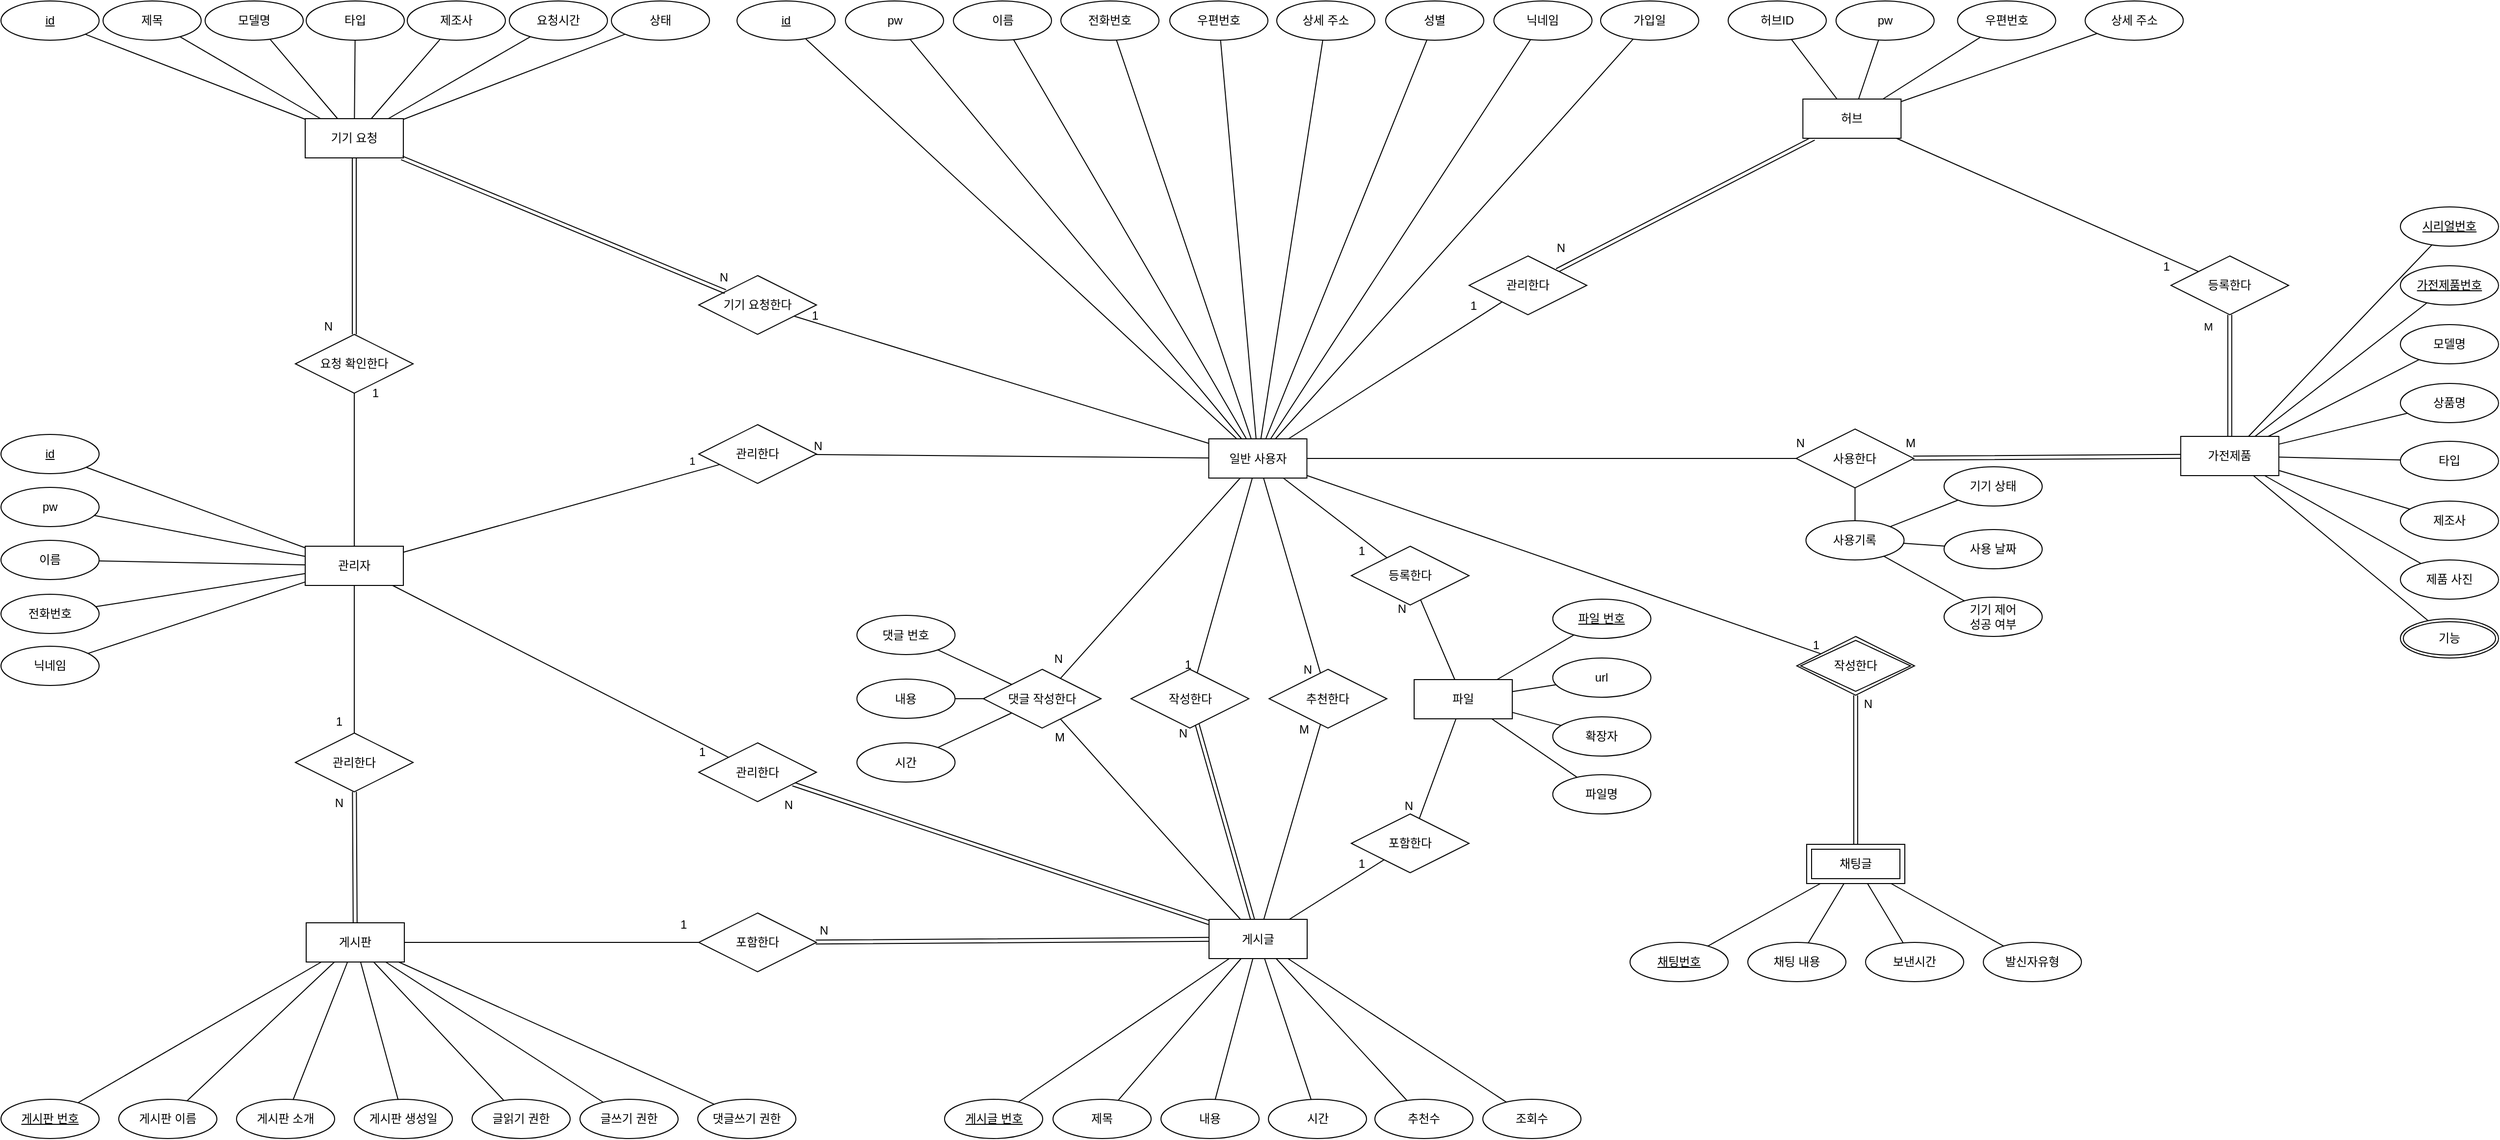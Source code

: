 <mxfile version="24.4.0" type="github">
  <diagram id="R2lEEEUBdFMjLlhIrx00" name="Page-1">
    <mxGraphModel dx="2899" dy="2203" grid="1" gridSize="10" guides="1" tooltips="1" connect="1" arrows="1" fold="1" page="1" pageScale="1" pageWidth="850" pageHeight="1100" math="0" shadow="0" extFonts="Permanent Marker^https://fonts.googleapis.com/css?family=Permanent+Marker">
      <root>
        <mxCell id="0" />
        <mxCell id="1" parent="0" />
        <mxCell id="zzOYVuTNmJR2LdVduC2C-1" value="일반 사용자" style="whiteSpace=wrap;html=1;align=center;" parent="1" vertex="1">
          <mxGeometry x="700.74" y="286.5" width="100" height="40" as="geometry" />
        </mxCell>
        <mxCell id="zzOYVuTNmJR2LdVduC2C-2" value="id" style="ellipse;whiteSpace=wrap;html=1;align=center;fontStyle=4;" parent="1" vertex="1">
          <mxGeometry x="220" y="-160" width="100" height="40" as="geometry" />
        </mxCell>
        <mxCell id="zzOYVuTNmJR2LdVduC2C-3" value="pw" style="ellipse;whiteSpace=wrap;html=1;align=center;" parent="1" vertex="1">
          <mxGeometry x="330.51" y="-160" width="100" height="40" as="geometry" />
        </mxCell>
        <mxCell id="zzOYVuTNmJR2LdVduC2C-4" value="이름" style="ellipse;whiteSpace=wrap;html=1;align=center;" parent="1" vertex="1">
          <mxGeometry x="440.51" y="-160" width="100" height="40" as="geometry" />
        </mxCell>
        <mxCell id="zzOYVuTNmJR2LdVduC2C-5" value="전화번호" style="ellipse;whiteSpace=wrap;html=1;align=center;" parent="1" vertex="1">
          <mxGeometry x="550.0" y="-160" width="100" height="40" as="geometry" />
        </mxCell>
        <mxCell id="zzOYVuTNmJR2LdVduC2C-6" value="성별" style="ellipse;whiteSpace=wrap;html=1;align=center;" parent="1" vertex="1">
          <mxGeometry x="880.99" y="-160" width="100" height="40" as="geometry" />
        </mxCell>
        <mxCell id="zzOYVuTNmJR2LdVduC2C-7" value="우편번호" style="ellipse;whiteSpace=wrap;html=1;align=center;" parent="1" vertex="1">
          <mxGeometry x="1463.75" y="-160" width="100" height="40" as="geometry" />
        </mxCell>
        <mxCell id="zzOYVuTNmJR2LdVduC2C-8" value="상세 주소" style="ellipse;whiteSpace=wrap;html=1;align=center;" parent="1" vertex="1">
          <mxGeometry x="1593.75" y="-160" width="100" height="40" as="geometry" />
        </mxCell>
        <mxCell id="zzOYVuTNmJR2LdVduC2C-9" value="" style="endArrow=none;html=1;rounded=0;" parent="1" source="zzOYVuTNmJR2LdVduC2C-2" target="zzOYVuTNmJR2LdVduC2C-1" edge="1">
          <mxGeometry relative="1" as="geometry">
            <mxPoint x="461" y="232" as="sourcePoint" />
            <mxPoint x="221" y="305" as="targetPoint" />
          </mxGeometry>
        </mxCell>
        <mxCell id="zzOYVuTNmJR2LdVduC2C-10" value="" style="endArrow=none;html=1;rounded=0;" parent="1" source="zzOYVuTNmJR2LdVduC2C-3" target="zzOYVuTNmJR2LdVduC2C-1" edge="1">
          <mxGeometry relative="1" as="geometry">
            <mxPoint x="765" y="235" as="sourcePoint" />
            <mxPoint x="944" y="310" as="targetPoint" />
          </mxGeometry>
        </mxCell>
        <mxCell id="zzOYVuTNmJR2LdVduC2C-11" value="" style="endArrow=none;html=1;rounded=0;" parent="1" source="zzOYVuTNmJR2LdVduC2C-4" target="zzOYVuTNmJR2LdVduC2C-1" edge="1">
          <mxGeometry relative="1" as="geometry">
            <mxPoint x="775" y="245" as="sourcePoint" />
            <mxPoint x="954" y="320" as="targetPoint" />
          </mxGeometry>
        </mxCell>
        <mxCell id="zzOYVuTNmJR2LdVduC2C-12" value="" style="endArrow=none;html=1;rounded=0;" parent="1" source="zzOYVuTNmJR2LdVduC2C-7" target="zzOYVuTNmJR2LdVduC2C-161" edge="1">
          <mxGeometry relative="1" as="geometry">
            <mxPoint x="1549.74" y="243.39" as="sourcePoint" />
            <mxPoint x="1370.833" y="-40" as="targetPoint" />
          </mxGeometry>
        </mxCell>
        <mxCell id="zzOYVuTNmJR2LdVduC2C-13" value="" style="endArrow=none;html=1;rounded=0;" parent="1" source="zzOYVuTNmJR2LdVduC2C-8" target="zzOYVuTNmJR2LdVduC2C-161" edge="1">
          <mxGeometry relative="1" as="geometry">
            <mxPoint x="1559.74" y="253.39" as="sourcePoint" />
            <mxPoint x="1392.5" y="-40" as="targetPoint" />
          </mxGeometry>
        </mxCell>
        <mxCell id="zzOYVuTNmJR2LdVduC2C-14" value="" style="endArrow=none;html=1;rounded=0;" parent="1" source="zzOYVuTNmJR2LdVduC2C-5" target="zzOYVuTNmJR2LdVduC2C-1" edge="1">
          <mxGeometry relative="1" as="geometry">
            <mxPoint x="805" y="275" as="sourcePoint" />
            <mxPoint x="984" y="350" as="targetPoint" />
          </mxGeometry>
        </mxCell>
        <mxCell id="zzOYVuTNmJR2LdVduC2C-15" value="" style="endArrow=none;html=1;rounded=0;" parent="1" source="zzOYVuTNmJR2LdVduC2C-6" target="zzOYVuTNmJR2LdVduC2C-1" edge="1">
          <mxGeometry relative="1" as="geometry">
            <mxPoint x="815" y="285" as="sourcePoint" />
            <mxPoint x="994" y="360" as="targetPoint" />
          </mxGeometry>
        </mxCell>
        <mxCell id="zzOYVuTNmJR2LdVduC2C-16" value="닉네임" style="ellipse;whiteSpace=wrap;html=1;align=center;" parent="1" vertex="1">
          <mxGeometry x="991.26" y="-160" width="100" height="40" as="geometry" />
        </mxCell>
        <mxCell id="zzOYVuTNmJR2LdVduC2C-17" value="" style="endArrow=none;html=1;rounded=0;" parent="1" source="zzOYVuTNmJR2LdVduC2C-16" target="zzOYVuTNmJR2LdVduC2C-1" edge="1">
          <mxGeometry relative="1" as="geometry">
            <mxPoint x="1467" y="229" as="sourcePoint" />
            <mxPoint x="1041" y="319" as="targetPoint" />
          </mxGeometry>
        </mxCell>
        <mxCell id="zzOYVuTNmJR2LdVduC2C-18" value="게시글" style="whiteSpace=wrap;html=1;align=center;" parent="1" vertex="1">
          <mxGeometry x="701" y="776.5" width="100" height="40" as="geometry" />
        </mxCell>
        <mxCell id="zzOYVuTNmJR2LdVduC2C-19" value="" style="endArrow=none;html=1;rounded=0;" parent="1" source="zzOYVuTNmJR2LdVduC2C-96" target="zzOYVuTNmJR2LdVduC2C-18" edge="1">
          <mxGeometry relative="1" as="geometry">
            <mxPoint x="411" y="722" as="sourcePoint" />
            <mxPoint x="171" y="795" as="targetPoint" />
          </mxGeometry>
        </mxCell>
        <mxCell id="zzOYVuTNmJR2LdVduC2C-20" value="" style="endArrow=none;html=1;rounded=0;" parent="1" source="zzOYVuTNmJR2LdVduC2C-91" target="zzOYVuTNmJR2LdVduC2C-18" edge="1">
          <mxGeometry relative="1" as="geometry">
            <mxPoint x="725" y="735" as="sourcePoint" />
            <mxPoint x="904" y="810" as="targetPoint" />
          </mxGeometry>
        </mxCell>
        <mxCell id="zzOYVuTNmJR2LdVduC2C-21" value="" style="endArrow=none;html=1;rounded=0;" parent="1" source="zzOYVuTNmJR2LdVduC2C-92" target="zzOYVuTNmJR2LdVduC2C-18" edge="1">
          <mxGeometry relative="1" as="geometry">
            <mxPoint x="755" y="765" as="sourcePoint" />
            <mxPoint x="934" y="840" as="targetPoint" />
          </mxGeometry>
        </mxCell>
        <mxCell id="zzOYVuTNmJR2LdVduC2C-22" value="" style="endArrow=none;html=1;rounded=0;" parent="1" source="zzOYVuTNmJR2LdVduC2C-93" target="zzOYVuTNmJR2LdVduC2C-18" edge="1">
          <mxGeometry relative="1" as="geometry">
            <mxPoint x="1112" y="726" as="sourcePoint" />
            <mxPoint x="977" y="800" as="targetPoint" />
          </mxGeometry>
        </mxCell>
        <mxCell id="zzOYVuTNmJR2LdVduC2C-23" value="" style="endArrow=none;html=1;rounded=0;" parent="1" source="zzOYVuTNmJR2LdVduC2C-94" target="zzOYVuTNmJR2LdVduC2C-18" edge="1">
          <mxGeometry relative="1" as="geometry">
            <mxPoint x="1252" y="733" as="sourcePoint" />
            <mxPoint x="1001" y="814" as="targetPoint" />
          </mxGeometry>
        </mxCell>
        <mxCell id="zzOYVuTNmJR2LdVduC2C-24" value="" style="endArrow=none;html=1;rounded=0;" parent="1" source="zzOYVuTNmJR2LdVduC2C-95" target="zzOYVuTNmJR2LdVduC2C-18" edge="1">
          <mxGeometry relative="1" as="geometry">
            <mxPoint x="1495" y="718" as="sourcePoint" />
            <mxPoint x="991" y="811" as="targetPoint" />
          </mxGeometry>
        </mxCell>
        <mxCell id="zzOYVuTNmJR2LdVduC2C-25" value="" style="endArrow=none;html=1;rounded=0;" parent="1" source="zzOYVuTNmJR2LdVduC2C-1" target="zzOYVuTNmJR2LdVduC2C-89" edge="1">
          <mxGeometry relative="1" as="geometry">
            <mxPoint x="401" y="390" as="sourcePoint" />
            <mxPoint x="561" y="390" as="targetPoint" />
          </mxGeometry>
        </mxCell>
        <mxCell id="zzOYVuTNmJR2LdVduC2C-26" value="N" style="resizable=0;html=1;whiteSpace=wrap;align=right;verticalAlign=bottom;" parent="zzOYVuTNmJR2LdVduC2C-25" connectable="0" vertex="1">
          <mxGeometry x="1" relative="1" as="geometry">
            <mxPoint x="10" y="-7" as="offset" />
          </mxGeometry>
        </mxCell>
        <mxCell id="zzOYVuTNmJR2LdVduC2C-27" value="" style="endArrow=none;html=1;rounded=0;" parent="1" source="zzOYVuTNmJR2LdVduC2C-161" target="zzOYVuTNmJR2LdVduC2C-162" edge="1">
          <mxGeometry relative="1" as="geometry">
            <mxPoint x="1295.58" as="sourcePoint" />
            <mxPoint x="1291.754" y="110.432" as="targetPoint" />
          </mxGeometry>
        </mxCell>
        <mxCell id="zzOYVuTNmJR2LdVduC2C-28" value="1" style="resizable=0;html=1;whiteSpace=wrap;align=right;verticalAlign=bottom;" parent="zzOYVuTNmJR2LdVduC2C-27" connectable="0" vertex="1">
          <mxGeometry x="1" relative="1" as="geometry">
            <mxPoint x="-28" y="4" as="offset" />
          </mxGeometry>
        </mxCell>
        <mxCell id="zzOYVuTNmJR2LdVduC2C-29" value="" style="endArrow=none;html=1;rounded=0;" parent="1" source="zzOYVuTNmJR2LdVduC2C-1" target="zzOYVuTNmJR2LdVduC2C-72" edge="1">
          <mxGeometry relative="1" as="geometry">
            <mxPoint x="611" y="416.5" as="sourcePoint" />
            <mxPoint x="771" y="416.5" as="targetPoint" />
          </mxGeometry>
        </mxCell>
        <mxCell id="zzOYVuTNmJR2LdVduC2C-30" value="N" style="resizable=0;html=1;whiteSpace=wrap;align=right;verticalAlign=bottom;" parent="zzOYVuTNmJR2LdVduC2C-29" connectable="0" vertex="1">
          <mxGeometry x="1" relative="1" as="geometry">
            <mxPoint x="9" as="offset" />
          </mxGeometry>
        </mxCell>
        <mxCell id="zzOYVuTNmJR2LdVduC2C-31" value="1" style="endArrow=none;html=1;rounded=0;" parent="1" source="zzOYVuTNmJR2LdVduC2C-97" target="zzOYVuTNmJR2LdVduC2C-72" edge="1">
          <mxGeometry x="0.843" y="11" relative="1" as="geometry">
            <mxPoint x="611" y="416.5" as="sourcePoint" />
            <mxPoint x="771" y="416.5" as="targetPoint" />
            <mxPoint as="offset" />
          </mxGeometry>
        </mxCell>
        <mxCell id="zzOYVuTNmJR2LdVduC2C-32" value="1" style="resizable=0;html=1;whiteSpace=wrap;align=right;verticalAlign=bottom;" parent="zzOYVuTNmJR2LdVduC2C-31" connectable="0" vertex="1">
          <mxGeometry x="1" relative="1" as="geometry">
            <mxPoint x="-1" y="1" as="offset" />
          </mxGeometry>
        </mxCell>
        <mxCell id="zzOYVuTNmJR2LdVduC2C-33" value="작성한다" style="shape=rhombus;perimeter=rhombusPerimeter;whiteSpace=wrap;html=1;align=center;" parent="1" vertex="1">
          <mxGeometry x="621.51" y="521.5" width="120" height="60" as="geometry" />
        </mxCell>
        <mxCell id="zzOYVuTNmJR2LdVduC2C-34" value="추천한다" style="shape=rhombus;perimeter=rhombusPerimeter;whiteSpace=wrap;html=1;align=center;" parent="1" vertex="1">
          <mxGeometry x="762.19" y="521.5" width="120" height="60" as="geometry" />
        </mxCell>
        <mxCell id="zzOYVuTNmJR2LdVduC2C-35" value="관리한다" style="shape=rhombus;perimeter=rhombusPerimeter;whiteSpace=wrap;html=1;align=center;" parent="1" vertex="1">
          <mxGeometry x="-230" y="586.5" width="120" height="60" as="geometry" />
        </mxCell>
        <mxCell id="zzOYVuTNmJR2LdVduC2C-36" value="" style="endArrow=none;html=1;rounded=0;" parent="1" source="zzOYVuTNmJR2LdVduC2C-18" target="zzOYVuTNmJR2LdVduC2C-34" edge="1">
          <mxGeometry relative="1" as="geometry">
            <mxPoint x="381" y="606.5" as="sourcePoint" />
            <mxPoint x="541" y="606.5" as="targetPoint" />
          </mxGeometry>
        </mxCell>
        <mxCell id="zzOYVuTNmJR2LdVduC2C-37" value="M" style="resizable=0;html=1;whiteSpace=wrap;align=right;verticalAlign=bottom;" parent="zzOYVuTNmJR2LdVduC2C-36" connectable="0" vertex="1">
          <mxGeometry x="1" relative="1" as="geometry">
            <mxPoint x="-10" y="14" as="offset" />
          </mxGeometry>
        </mxCell>
        <mxCell id="zzOYVuTNmJR2LdVduC2C-38" value="" style="endArrow=none;html=1;rounded=0;" parent="1" source="zzOYVuTNmJR2LdVduC2C-1" target="zzOYVuTNmJR2LdVduC2C-34" edge="1">
          <mxGeometry relative="1" as="geometry">
            <mxPoint x="381" y="606.5" as="sourcePoint" />
            <mxPoint x="541" y="606.5" as="targetPoint" />
          </mxGeometry>
        </mxCell>
        <mxCell id="zzOYVuTNmJR2LdVduC2C-39" value="N" style="resizable=0;html=1;whiteSpace=wrap;align=right;verticalAlign=bottom;" parent="zzOYVuTNmJR2LdVduC2C-38" connectable="0" vertex="1">
          <mxGeometry x="1" relative="1" as="geometry">
            <mxPoint x="-7" y="5" as="offset" />
          </mxGeometry>
        </mxCell>
        <mxCell id="zzOYVuTNmJR2LdVduC2C-40" value="" style="endArrow=none;html=1;rounded=0;" parent="1" source="zzOYVuTNmJR2LdVduC2C-1" target="zzOYVuTNmJR2LdVduC2C-33" edge="1">
          <mxGeometry relative="1" as="geometry">
            <mxPoint x="381" y="606.5" as="sourcePoint" />
            <mxPoint x="541" y="606.5" as="targetPoint" />
          </mxGeometry>
        </mxCell>
        <mxCell id="zzOYVuTNmJR2LdVduC2C-41" value="1" style="resizable=0;html=1;whiteSpace=wrap;align=right;verticalAlign=bottom;" parent="zzOYVuTNmJR2LdVduC2C-40" connectable="0" vertex="1">
          <mxGeometry x="1" relative="1" as="geometry">
            <mxPoint x="-4" as="offset" />
          </mxGeometry>
        </mxCell>
        <mxCell id="zzOYVuTNmJR2LdVduC2C-42" value="" style="shape=link;html=1;rounded=0;" parent="1" source="zzOYVuTNmJR2LdVduC2C-18" target="zzOYVuTNmJR2LdVduC2C-33" edge="1">
          <mxGeometry relative="1" as="geometry">
            <mxPoint x="381" y="606.5" as="sourcePoint" />
            <mxPoint x="541" y="606.5" as="targetPoint" />
          </mxGeometry>
        </mxCell>
        <mxCell id="zzOYVuTNmJR2LdVduC2C-43" value="N" style="resizable=0;html=1;whiteSpace=wrap;align=right;verticalAlign=bottom;" parent="zzOYVuTNmJR2LdVduC2C-42" connectable="0" vertex="1">
          <mxGeometry x="1" relative="1" as="geometry">
            <mxPoint x="-8" y="18" as="offset" />
          </mxGeometry>
        </mxCell>
        <mxCell id="zzOYVuTNmJR2LdVduC2C-44" value="" style="endArrow=none;html=1;rounded=0;" parent="1" source="zzOYVuTNmJR2LdVduC2C-97" target="zzOYVuTNmJR2LdVduC2C-35" edge="1">
          <mxGeometry relative="1" as="geometry">
            <mxPoint x="744" y="336.5" as="sourcePoint" />
            <mxPoint x="569" y="545.5" as="targetPoint" />
          </mxGeometry>
        </mxCell>
        <mxCell id="zzOYVuTNmJR2LdVduC2C-45" value="1" style="resizable=0;html=1;whiteSpace=wrap;align=right;verticalAlign=bottom;" parent="zzOYVuTNmJR2LdVduC2C-44" connectable="0" vertex="1">
          <mxGeometry x="1" relative="1" as="geometry">
            <mxPoint x="-11" y="-3" as="offset" />
          </mxGeometry>
        </mxCell>
        <mxCell id="zzOYVuTNmJR2LdVduC2C-46" value="" style="shape=link;html=1;rounded=0;" parent="1" source="zzOYVuTNmJR2LdVduC2C-112" target="zzOYVuTNmJR2LdVduC2C-35" edge="1">
          <mxGeometry relative="1" as="geometry">
            <mxPoint x="450" y="796.5" as="sourcePoint" />
            <mxPoint x="540" y="591.5" as="targetPoint" />
          </mxGeometry>
        </mxCell>
        <mxCell id="zzOYVuTNmJR2LdVduC2C-47" value="N" style="resizable=0;html=1;whiteSpace=wrap;align=right;verticalAlign=bottom;" parent="zzOYVuTNmJR2LdVduC2C-46" connectable="0" vertex="1">
          <mxGeometry x="1" relative="1" as="geometry">
            <mxPoint x="-10" y="20" as="offset" />
          </mxGeometry>
        </mxCell>
        <mxCell id="zzOYVuTNmJR2LdVduC2C-48" value="댓글 작성한다" style="shape=rhombus;perimeter=rhombusPerimeter;whiteSpace=wrap;html=1;align=center;" parent="1" vertex="1">
          <mxGeometry x="470.99" y="521.5" width="120" height="60" as="geometry" />
        </mxCell>
        <mxCell id="zzOYVuTNmJR2LdVduC2C-49" value="" style="endArrow=none;html=1;rounded=0;" parent="1" source="zzOYVuTNmJR2LdVduC2C-18" target="zzOYVuTNmJR2LdVduC2C-48" edge="1">
          <mxGeometry relative="1" as="geometry">
            <mxPoint x="844" y="866.5" as="sourcePoint" />
            <mxPoint x="961" y="686.5" as="targetPoint" />
          </mxGeometry>
        </mxCell>
        <mxCell id="zzOYVuTNmJR2LdVduC2C-50" value="M" style="resizable=0;html=1;whiteSpace=wrap;align=right;verticalAlign=bottom;" parent="zzOYVuTNmJR2LdVduC2C-49" connectable="0" vertex="1">
          <mxGeometry x="1" relative="1" as="geometry">
            <mxPoint x="6" y="27" as="offset" />
          </mxGeometry>
        </mxCell>
        <mxCell id="zzOYVuTNmJR2LdVduC2C-51" value="" style="endArrow=none;html=1;rounded=0;" parent="1" source="zzOYVuTNmJR2LdVduC2C-1" target="zzOYVuTNmJR2LdVduC2C-48" edge="1">
          <mxGeometry relative="1" as="geometry">
            <mxPoint x="961" y="456.5" as="sourcePoint" />
            <mxPoint x="961" y="686.5" as="targetPoint" />
          </mxGeometry>
        </mxCell>
        <mxCell id="zzOYVuTNmJR2LdVduC2C-52" value="N" style="resizable=0;html=1;whiteSpace=wrap;align=right;verticalAlign=bottom;" parent="zzOYVuTNmJR2LdVduC2C-51" connectable="0" vertex="1">
          <mxGeometry x="1" relative="1" as="geometry">
            <mxPoint x="4" y="-11" as="offset" />
          </mxGeometry>
        </mxCell>
        <mxCell id="zzOYVuTNmJR2LdVduC2C-53" value="" style="endArrow=none;html=1;rounded=0;" parent="1" source="zzOYVuTNmJR2LdVduC2C-191" target="zzOYVuTNmJR2LdVduC2C-192" edge="1">
          <mxGeometry relative="1" as="geometry">
            <mxPoint x="1127" y="910" as="sourcePoint" />
            <mxPoint x="942.991" y="572.5" as="targetPoint" />
          </mxGeometry>
        </mxCell>
        <mxCell id="zzOYVuTNmJR2LdVduC2C-54" value="N" style="resizable=0;html=1;whiteSpace=wrap;align=right;verticalAlign=bottom;" parent="zzOYVuTNmJR2LdVduC2C-53" connectable="0" vertex="1">
          <mxGeometry x="1" relative="1" as="geometry">
            <mxPoint x="-13" y="18" as="offset" />
          </mxGeometry>
        </mxCell>
        <mxCell id="zzOYVuTNmJR2LdVduC2C-55" value="" style="endArrow=none;html=1;rounded=0;" parent="1" source="zzOYVuTNmJR2LdVduC2C-1" target="zzOYVuTNmJR2LdVduC2C-192" edge="1">
          <mxGeometry relative="1" as="geometry">
            <mxPoint x="1421" y="450" as="sourcePoint" />
            <mxPoint x="942.975" y="530.507" as="targetPoint" />
          </mxGeometry>
        </mxCell>
        <mxCell id="zzOYVuTNmJR2LdVduC2C-56" value="1" style="resizable=0;html=1;whiteSpace=wrap;align=right;verticalAlign=bottom;" parent="zzOYVuTNmJR2LdVduC2C-55" connectable="0" vertex="1">
          <mxGeometry x="1" relative="1" as="geometry">
            <mxPoint x="-21" y="2" as="offset" />
          </mxGeometry>
        </mxCell>
        <mxCell id="zzOYVuTNmJR2LdVduC2C-57" value="&lt;u&gt;파일 번호&lt;/u&gt;" style="ellipse;whiteSpace=wrap;html=1;align=center;" parent="1" vertex="1">
          <mxGeometry x="1051.26" y="450" width="100" height="40" as="geometry" />
        </mxCell>
        <mxCell id="zzOYVuTNmJR2LdVduC2C-58" value="" style="endArrow=none;html=1;rounded=0;" parent="1" source="zzOYVuTNmJR2LdVduC2C-191" target="zzOYVuTNmJR2LdVduC2C-57" edge="1">
          <mxGeometry relative="1" as="geometry">
            <mxPoint x="948.719" y="447.365" as="sourcePoint" />
            <mxPoint x="575.33" y="537" as="targetPoint" />
          </mxGeometry>
        </mxCell>
        <mxCell id="zzOYVuTNmJR2LdVduC2C-59" value="" style="endArrow=none;html=1;rounded=0;" parent="1" source="zzOYVuTNmJR2LdVduC2C-48" target="zzOYVuTNmJR2LdVduC2C-69" edge="1">
          <mxGeometry relative="1" as="geometry">
            <mxPoint x="465.59" y="592.5" as="sourcePoint" />
            <mxPoint x="48.59" y="611.5" as="targetPoint" />
          </mxGeometry>
        </mxCell>
        <mxCell id="zzOYVuTNmJR2LdVduC2C-60" value="" style="endArrow=none;html=1;rounded=0;" parent="1" source="zzOYVuTNmJR2LdVduC2C-48" target="zzOYVuTNmJR2LdVduC2C-70" edge="1">
          <mxGeometry relative="1" as="geometry">
            <mxPoint x="469.59" y="571.5" as="sourcePoint" />
            <mxPoint x="58.59" y="621.5" as="targetPoint" />
          </mxGeometry>
        </mxCell>
        <mxCell id="zzOYVuTNmJR2LdVduC2C-61" value="" style="endArrow=none;html=1;rounded=0;" parent="1" source="zzOYVuTNmJR2LdVduC2C-48" target="zzOYVuTNmJR2LdVduC2C-71" edge="1">
          <mxGeometry relative="1" as="geometry">
            <mxPoint x="453.59" y="564.5" as="sourcePoint" />
            <mxPoint x="68.59" y="631.5" as="targetPoint" />
          </mxGeometry>
        </mxCell>
        <mxCell id="zzOYVuTNmJR2LdVduC2C-62" value="url" style="ellipse;whiteSpace=wrap;html=1;align=center;" parent="1" vertex="1">
          <mxGeometry x="1051.26" y="510" width="100" height="40" as="geometry" />
        </mxCell>
        <mxCell id="zzOYVuTNmJR2LdVduC2C-63" value="" style="endArrow=none;html=1;rounded=0;" parent="1" source="zzOYVuTNmJR2LdVduC2C-191" target="zzOYVuTNmJR2LdVduC2C-62" edge="1">
          <mxGeometry relative="1" as="geometry">
            <mxPoint x="965.068" y="455.539" as="sourcePoint" />
            <mxPoint x="565.33" y="527" as="targetPoint" />
          </mxGeometry>
        </mxCell>
        <mxCell id="zzOYVuTNmJR2LdVduC2C-64" value="확장자" style="ellipse;whiteSpace=wrap;html=1;align=center;" parent="1" vertex="1">
          <mxGeometry x="1051.26" y="570" width="100" height="40" as="geometry" />
        </mxCell>
        <mxCell id="zzOYVuTNmJR2LdVduC2C-65" value="" style="endArrow=none;html=1;rounded=0;" parent="1" source="zzOYVuTNmJR2LdVduC2C-191" target="zzOYVuTNmJR2LdVduC2C-64" edge="1">
          <mxGeometry relative="1" as="geometry">
            <mxPoint x="962.358" y="472.816" as="sourcePoint" />
            <mxPoint x="555.33" y="517" as="targetPoint" />
          </mxGeometry>
        </mxCell>
        <mxCell id="zzOYVuTNmJR2LdVduC2C-66" value="파일명" style="ellipse;whiteSpace=wrap;html=1;align=center;" parent="1" vertex="1">
          <mxGeometry x="1051.26" y="629" width="100" height="40" as="geometry" />
        </mxCell>
        <mxCell id="zzOYVuTNmJR2LdVduC2C-67" value="" style="endArrow=none;html=1;rounded=0;" parent="1" source="zzOYVuTNmJR2LdVduC2C-191" target="zzOYVuTNmJR2LdVduC2C-66" edge="1">
          <mxGeometry relative="1" as="geometry">
            <mxPoint x="947.75" y="480.12" as="sourcePoint" />
            <mxPoint x="545.33" y="507" as="targetPoint" />
          </mxGeometry>
        </mxCell>
        <mxCell id="zzOYVuTNmJR2LdVduC2C-68" value="" style="endArrow=none;html=1;rounded=0;" parent="1" source="zzOYVuTNmJR2LdVduC2C-89" target="zzOYVuTNmJR2LdVduC2C-90" edge="1">
          <mxGeometry relative="1" as="geometry">
            <mxPoint x="1359.26" y="330.5" as="sourcePoint" />
            <mxPoint x="1375.277" y="370.38" as="targetPoint" />
          </mxGeometry>
        </mxCell>
        <mxCell id="zzOYVuTNmJR2LdVduC2C-69" value="시간" style="ellipse;whiteSpace=wrap;html=1;align=center;" parent="1" vertex="1">
          <mxGeometry x="342.19" y="596.5" width="100" height="40" as="geometry" />
        </mxCell>
        <mxCell id="zzOYVuTNmJR2LdVduC2C-70" value="내용" style="ellipse;whiteSpace=wrap;html=1;align=center;" parent="1" vertex="1">
          <mxGeometry x="342.19" y="531.5" width="100" height="40" as="geometry" />
        </mxCell>
        <mxCell id="zzOYVuTNmJR2LdVduC2C-71" value="댓글 번호" style="ellipse;whiteSpace=wrap;html=1;align=center;" parent="1" vertex="1">
          <mxGeometry x="342.19" y="466.5" width="100" height="40" as="geometry" />
        </mxCell>
        <mxCell id="zzOYVuTNmJR2LdVduC2C-72" value="관리한다" style="shape=rhombus;perimeter=rhombusPerimeter;whiteSpace=wrap;html=1;align=center;" parent="1" vertex="1">
          <mxGeometry x="181" y="272" width="120" height="60" as="geometry" />
        </mxCell>
        <mxCell id="zzOYVuTNmJR2LdVduC2C-73" value="가전제품" style="whiteSpace=wrap;html=1;align=center;verticalAlign=middle;" parent="1" vertex="1">
          <mxGeometry x="1691.15" y="284" width="100" height="40" as="geometry" />
        </mxCell>
        <mxCell id="zzOYVuTNmJR2LdVduC2C-74" value="타입" style="ellipse;whiteSpace=wrap;html=1;align=center;" parent="1" vertex="1">
          <mxGeometry x="1915" y="289" width="100" height="40" as="geometry" />
        </mxCell>
        <mxCell id="zzOYVuTNmJR2LdVduC2C-75" value="제조사" style="ellipse;whiteSpace=wrap;html=1;align=center;" parent="1" vertex="1">
          <mxGeometry x="1915" y="350" width="100" height="40" as="geometry" />
        </mxCell>
        <mxCell id="zzOYVuTNmJR2LdVduC2C-76" value="" style="endArrow=none;html=1;rounded=0;" parent="1" source="zzOYVuTNmJR2LdVduC2C-73" target="zzOYVuTNmJR2LdVduC2C-83" edge="1">
          <mxGeometry relative="1" as="geometry">
            <mxPoint x="1851.15" y="374" as="sourcePoint" />
            <mxPoint x="2011.15" y="374" as="targetPoint" />
          </mxGeometry>
        </mxCell>
        <mxCell id="zzOYVuTNmJR2LdVduC2C-77" value="" style="endArrow=none;html=1;rounded=0;" parent="1" source="zzOYVuTNmJR2LdVduC2C-86" target="zzOYVuTNmJR2LdVduC2C-73" edge="1">
          <mxGeometry relative="1" as="geometry">
            <mxPoint x="1851.15" y="374" as="sourcePoint" />
            <mxPoint x="2011.15" y="374" as="targetPoint" />
          </mxGeometry>
        </mxCell>
        <mxCell id="zzOYVuTNmJR2LdVduC2C-78" value="" style="endArrow=none;html=1;rounded=0;" parent="1" source="zzOYVuTNmJR2LdVduC2C-74" target="zzOYVuTNmJR2LdVduC2C-73" edge="1">
          <mxGeometry relative="1" as="geometry">
            <mxPoint x="1591.15" y="230" as="sourcePoint" />
            <mxPoint x="1713.15" y="294" as="targetPoint" />
          </mxGeometry>
        </mxCell>
        <mxCell id="zzOYVuTNmJR2LdVduC2C-79" value="" style="endArrow=none;html=1;rounded=0;" parent="1" source="zzOYVuTNmJR2LdVduC2C-75" target="zzOYVuTNmJR2LdVduC2C-73" edge="1">
          <mxGeometry relative="1" as="geometry">
            <mxPoint x="1601.15" y="240" as="sourcePoint" />
            <mxPoint x="1723.15" y="304" as="targetPoint" />
          </mxGeometry>
        </mxCell>
        <mxCell id="zzOYVuTNmJR2LdVduC2C-80" value="" style="endArrow=none;html=1;rounded=0;" parent="1" source="zzOYVuTNmJR2LdVduC2C-87" target="zzOYVuTNmJR2LdVduC2C-73" edge="1">
          <mxGeometry relative="1" as="geometry">
            <mxPoint x="1611.15" y="250" as="sourcePoint" />
            <mxPoint x="1733.15" y="314" as="targetPoint" />
          </mxGeometry>
        </mxCell>
        <mxCell id="zzOYVuTNmJR2LdVduC2C-81" value="" style="endArrow=none;html=1;rounded=0;" parent="1" source="zzOYVuTNmJR2LdVduC2C-88" target="zzOYVuTNmJR2LdVduC2C-73" edge="1">
          <mxGeometry relative="1" as="geometry">
            <mxPoint x="1981.15" y="384" as="sourcePoint" />
            <mxPoint x="2141.15" y="384" as="targetPoint" />
          </mxGeometry>
        </mxCell>
        <mxCell id="zzOYVuTNmJR2LdVduC2C-82" value="M" style="shape=link;html=1;rounded=0;" parent="1" source="zzOYVuTNmJR2LdVduC2C-73" target="zzOYVuTNmJR2LdVduC2C-162" edge="1">
          <mxGeometry x="0.829" y="22" relative="1" as="geometry">
            <mxPoint x="1075.892" y="397.388" as="sourcePoint" />
            <mxPoint x="1291.837" y="169.526" as="targetPoint" />
            <mxPoint y="1" as="offset" />
          </mxGeometry>
        </mxCell>
        <mxCell id="zzOYVuTNmJR2LdVduC2C-83" value="상품명" style="ellipse;whiteSpace=wrap;html=1;align=center;" parent="1" vertex="1">
          <mxGeometry x="1915" y="230" width="100" height="40" as="geometry" />
        </mxCell>
        <mxCell id="zzOYVuTNmJR2LdVduC2C-84" value="" style="shape=link;html=1;rounded=0;" parent="1" source="zzOYVuTNmJR2LdVduC2C-89" target="zzOYVuTNmJR2LdVduC2C-73" edge="1">
          <mxGeometry relative="1" as="geometry">
            <mxPoint x="1569.26" y="300.5" as="sourcePoint" />
            <mxPoint x="2185.41" y="380.5" as="targetPoint" />
          </mxGeometry>
        </mxCell>
        <mxCell id="zzOYVuTNmJR2LdVduC2C-85" value="M" style="resizable=0;html=1;whiteSpace=wrap;align=left;verticalAlign=bottom;" parent="zzOYVuTNmJR2LdVduC2C-84" connectable="0" vertex="1">
          <mxGeometry x="-1" relative="1" as="geometry">
            <mxPoint x="-9" y="-7" as="offset" />
          </mxGeometry>
        </mxCell>
        <mxCell id="zzOYVuTNmJR2LdVduC2C-86" value="모델명" style="ellipse;whiteSpace=wrap;html=1;align=center;fontStyle=0;" parent="1" vertex="1">
          <mxGeometry x="1915" y="170" width="100" height="40" as="geometry" />
        </mxCell>
        <mxCell id="zzOYVuTNmJR2LdVduC2C-87" value="제품 사진" style="ellipse;whiteSpace=wrap;html=1;align=center;" parent="1" vertex="1">
          <mxGeometry x="1915" y="410" width="100" height="40" as="geometry" />
        </mxCell>
        <mxCell id="zzOYVuTNmJR2LdVduC2C-88" value="기능" style="ellipse;shape=doubleEllipse;margin=3;whiteSpace=wrap;html=1;align=center;" parent="1" vertex="1">
          <mxGeometry x="1915" y="470" width="100" height="40" as="geometry" />
        </mxCell>
        <mxCell id="zzOYVuTNmJR2LdVduC2C-89" value="사용한다" style="shape=rhombus;perimeter=rhombusPerimeter;whiteSpace=wrap;html=1;align=center;" parent="1" vertex="1">
          <mxGeometry x="1299.26" y="276.5" width="120" height="60" as="geometry" />
        </mxCell>
        <mxCell id="zzOYVuTNmJR2LdVduC2C-90" value="사용기록" style="ellipse;whiteSpace=wrap;html=1;align=center;" parent="1" vertex="1">
          <mxGeometry x="1309.26" y="370" width="100" height="40" as="geometry" />
        </mxCell>
        <mxCell id="zzOYVuTNmJR2LdVduC2C-91" value="제목" style="ellipse;whiteSpace=wrap;html=1;align=center;" parent="1" vertex="1">
          <mxGeometry x="542.02" y="960" width="100" height="40" as="geometry" />
        </mxCell>
        <mxCell id="zzOYVuTNmJR2LdVduC2C-92" value="내용" style="ellipse;whiteSpace=wrap;html=1;align=center;" parent="1" vertex="1">
          <mxGeometry x="652.02" y="960" width="100" height="40" as="geometry" />
        </mxCell>
        <mxCell id="zzOYVuTNmJR2LdVduC2C-93" value="시간" style="ellipse;whiteSpace=wrap;html=1;align=center;" parent="1" vertex="1">
          <mxGeometry x="761.51" y="960" width="100" height="40" as="geometry" />
        </mxCell>
        <mxCell id="zzOYVuTNmJR2LdVduC2C-94" value="추천수" style="ellipse;whiteSpace=wrap;html=1;align=center;" parent="1" vertex="1">
          <mxGeometry x="870.0" y="960" width="100" height="40" as="geometry" />
        </mxCell>
        <mxCell id="zzOYVuTNmJR2LdVduC2C-95" value="조회수" style="ellipse;whiteSpace=wrap;html=1;align=center;" parent="1" vertex="1">
          <mxGeometry x="980.0" y="960" width="100" height="40" as="geometry" />
        </mxCell>
        <mxCell id="zzOYVuTNmJR2LdVduC2C-96" value="게시글 번호" style="ellipse;whiteSpace=wrap;html=1;align=center;fontStyle=4;" parent="1" vertex="1">
          <mxGeometry x="431.51" y="960" width="100" height="40" as="geometry" />
        </mxCell>
        <mxCell id="zzOYVuTNmJR2LdVduC2C-97" value="관리자" style="whiteSpace=wrap;html=1;align=center;" parent="1" vertex="1">
          <mxGeometry x="-220" y="396" width="100" height="40" as="geometry" />
        </mxCell>
        <mxCell id="zzOYVuTNmJR2LdVduC2C-98" value="id" style="ellipse;whiteSpace=wrap;html=1;align=center;fontStyle=4;" parent="1" vertex="1">
          <mxGeometry x="-530" y="282" width="100" height="40" as="geometry" />
        </mxCell>
        <mxCell id="zzOYVuTNmJR2LdVduC2C-99" value="pw" style="ellipse;whiteSpace=wrap;html=1;align=center;" parent="1" vertex="1">
          <mxGeometry x="-530" y="336" width="100" height="40" as="geometry" />
        </mxCell>
        <mxCell id="zzOYVuTNmJR2LdVduC2C-100" value="이름" style="ellipse;whiteSpace=wrap;html=1;align=center;" parent="1" vertex="1">
          <mxGeometry x="-530" y="390" width="100" height="40" as="geometry" />
        </mxCell>
        <mxCell id="zzOYVuTNmJR2LdVduC2C-101" value="전화번호" style="ellipse;whiteSpace=wrap;html=1;align=center;" parent="1" vertex="1">
          <mxGeometry x="-530" y="445" width="100" height="40" as="geometry" />
        </mxCell>
        <mxCell id="zzOYVuTNmJR2LdVduC2C-102" value="닉네임" style="ellipse;whiteSpace=wrap;html=1;align=center;" parent="1" vertex="1">
          <mxGeometry x="-530" y="498" width="100" height="40" as="geometry" />
        </mxCell>
        <mxCell id="zzOYVuTNmJR2LdVduC2C-103" value="" style="endArrow=none;html=1;rounded=0;" parent="1" source="zzOYVuTNmJR2LdVduC2C-98" target="zzOYVuTNmJR2LdVduC2C-97" edge="1">
          <mxGeometry width="50" height="50" relative="1" as="geometry">
            <mxPoint x="-300" y="341" as="sourcePoint" />
            <mxPoint x="-250" y="291" as="targetPoint" />
          </mxGeometry>
        </mxCell>
        <mxCell id="zzOYVuTNmJR2LdVduC2C-104" value="" style="endArrow=none;html=1;rounded=0;" parent="1" source="zzOYVuTNmJR2LdVduC2C-99" target="zzOYVuTNmJR2LdVduC2C-97" edge="1">
          <mxGeometry width="50" height="50" relative="1" as="geometry">
            <mxPoint x="-365" y="325" as="sourcePoint" />
            <mxPoint x="-208" y="391" as="targetPoint" />
          </mxGeometry>
        </mxCell>
        <mxCell id="zzOYVuTNmJR2LdVduC2C-105" value="" style="endArrow=none;html=1;rounded=0;" parent="1" source="zzOYVuTNmJR2LdVduC2C-100" target="zzOYVuTNmJR2LdVduC2C-97" edge="1">
          <mxGeometry width="50" height="50" relative="1" as="geometry">
            <mxPoint x="-355" y="335" as="sourcePoint" />
            <mxPoint x="-200" y="451" as="targetPoint" />
          </mxGeometry>
        </mxCell>
        <mxCell id="zzOYVuTNmJR2LdVduC2C-106" value="" style="endArrow=none;html=1;rounded=0;" parent="1" source="zzOYVuTNmJR2LdVduC2C-101" target="zzOYVuTNmJR2LdVduC2C-97" edge="1">
          <mxGeometry width="50" height="50" relative="1" as="geometry">
            <mxPoint x="-345" y="345" as="sourcePoint" />
            <mxPoint x="-188" y="411" as="targetPoint" />
          </mxGeometry>
        </mxCell>
        <mxCell id="zzOYVuTNmJR2LdVduC2C-107" value="" style="endArrow=none;html=1;rounded=0;" parent="1" source="zzOYVuTNmJR2LdVduC2C-102" target="zzOYVuTNmJR2LdVduC2C-97" edge="1">
          <mxGeometry width="50" height="50" relative="1" as="geometry">
            <mxPoint x="-335" y="355" as="sourcePoint" />
            <mxPoint x="-178" y="421" as="targetPoint" />
          </mxGeometry>
        </mxCell>
        <mxCell id="zzOYVuTNmJR2LdVduC2C-108" value="pw" style="ellipse;whiteSpace=wrap;html=1;align=center;" parent="1" vertex="1">
          <mxGeometry x="1339.9" y="-160" width="100" height="40" as="geometry" />
        </mxCell>
        <mxCell id="zzOYVuTNmJR2LdVduC2C-109" value="" style="endArrow=none;html=1;rounded=0;" parent="1" source="zzOYVuTNmJR2LdVduC2C-161" target="zzOYVuTNmJR2LdVduC2C-108" edge="1">
          <mxGeometry relative="1" as="geometry">
            <mxPoint x="1350.173" y="-40" as="sourcePoint" />
            <mxPoint x="1828.34" y="-376.29" as="targetPoint" />
          </mxGeometry>
        </mxCell>
        <mxCell id="zzOYVuTNmJR2LdVduC2C-110" value="기기 제어&lt;div&gt;성공 여부&lt;/div&gt;" style="ellipse;whiteSpace=wrap;html=1;align=center;" parent="1" vertex="1">
          <mxGeometry x="1450.0" y="448" width="100" height="40" as="geometry" />
        </mxCell>
        <mxCell id="zzOYVuTNmJR2LdVduC2C-111" value="" style="endArrow=none;html=1;rounded=0;" parent="1" source="zzOYVuTNmJR2LdVduC2C-90" target="zzOYVuTNmJR2LdVduC2C-110" edge="1">
          <mxGeometry relative="1" as="geometry">
            <mxPoint x="1376" y="328" as="sourcePoint" />
            <mxPoint x="1402" y="361" as="targetPoint" />
          </mxGeometry>
        </mxCell>
        <mxCell id="zzOYVuTNmJR2LdVduC2C-112" value="게시&lt;span style=&quot;background-color: initial;&quot;&gt;판&lt;/span&gt;" style="whiteSpace=wrap;html=1;align=center;" parent="1" vertex="1">
          <mxGeometry x="-219" y="780" width="100" height="40" as="geometry" />
        </mxCell>
        <mxCell id="zzOYVuTNmJR2LdVduC2C-113" value="" style="shape=link;html=1;rounded=0;" parent="1" source="zzOYVuTNmJR2LdVduC2C-18" target="zzOYVuTNmJR2LdVduC2C-115" edge="1">
          <mxGeometry relative="1" as="geometry">
            <mxPoint x="240" y="920" as="sourcePoint" />
            <mxPoint x="350" y="850" as="targetPoint" />
          </mxGeometry>
        </mxCell>
        <mxCell id="zzOYVuTNmJR2LdVduC2C-114" value="N" style="resizable=0;html=1;whiteSpace=wrap;align=right;verticalAlign=bottom;" parent="zzOYVuTNmJR2LdVduC2C-113" connectable="0" vertex="1">
          <mxGeometry x="1" relative="1" as="geometry">
            <mxPoint x="2" y="30" as="offset" />
          </mxGeometry>
        </mxCell>
        <mxCell id="zzOYVuTNmJR2LdVduC2C-115" value="관리한다" style="shape=rhombus;perimeter=rhombusPerimeter;whiteSpace=wrap;html=1;align=center;" parent="1" vertex="1">
          <mxGeometry x="181" y="596.5" width="120" height="60" as="geometry" />
        </mxCell>
        <mxCell id="zzOYVuTNmJR2LdVduC2C-116" value="" style="endArrow=none;html=1;rounded=0;" parent="1" source="zzOYVuTNmJR2LdVduC2C-97" target="zzOYVuTNmJR2LdVduC2C-115" edge="1">
          <mxGeometry relative="1" as="geometry">
            <mxPoint x="231" y="338" as="sourcePoint" />
            <mxPoint x="51" y="755" as="targetPoint" />
          </mxGeometry>
        </mxCell>
        <mxCell id="zzOYVuTNmJR2LdVduC2C-117" value="1" style="resizable=0;html=1;whiteSpace=wrap;align=right;verticalAlign=bottom;" parent="zzOYVuTNmJR2LdVduC2C-116" connectable="0" vertex="1">
          <mxGeometry x="1" relative="1" as="geometry">
            <mxPoint x="-22" y="3" as="offset" />
          </mxGeometry>
        </mxCell>
        <mxCell id="zzOYVuTNmJR2LdVduC2C-118" value="포함한다" style="shape=rhombus;perimeter=rhombusPerimeter;whiteSpace=wrap;html=1;align=center;" parent="1" vertex="1">
          <mxGeometry x="181" y="770" width="120" height="60" as="geometry" />
        </mxCell>
        <mxCell id="zzOYVuTNmJR2LdVduC2C-119" value="" style="endArrow=none;html=1;rounded=0;" parent="1" source="zzOYVuTNmJR2LdVduC2C-118" target="zzOYVuTNmJR2LdVduC2C-112" edge="1">
          <mxGeometry relative="1" as="geometry">
            <mxPoint x="231" y="338" as="sourcePoint" />
            <mxPoint x="51" y="755" as="targetPoint" />
          </mxGeometry>
        </mxCell>
        <mxCell id="zzOYVuTNmJR2LdVduC2C-120" value="1" style="resizable=0;html=1;whiteSpace=wrap;align=right;verticalAlign=bottom;direction=south;" parent="zzOYVuTNmJR2LdVduC2C-119" connectable="0" vertex="1">
          <mxGeometry x="1" relative="1" as="geometry">
            <mxPoint x="289" y="-10" as="offset" />
          </mxGeometry>
        </mxCell>
        <mxCell id="zzOYVuTNmJR2LdVduC2C-121" value="" style="shape=link;html=1;rounded=0;" parent="1" source="zzOYVuTNmJR2LdVduC2C-18" target="zzOYVuTNmJR2LdVduC2C-118" edge="1">
          <mxGeometry relative="1" as="geometry">
            <mxPoint x="711" y="800" as="sourcePoint" />
            <mxPoint x="398" y="762" as="targetPoint" />
          </mxGeometry>
        </mxCell>
        <mxCell id="zzOYVuTNmJR2LdVduC2C-122" value="N" style="resizable=0;html=1;whiteSpace=wrap;align=right;verticalAlign=bottom;" parent="zzOYVuTNmJR2LdVduC2C-121" connectable="0" vertex="1">
          <mxGeometry x="1" relative="1" as="geometry">
            <mxPoint x="14" y="-3" as="offset" />
          </mxGeometry>
        </mxCell>
        <mxCell id="zzOYVuTNmJR2LdVduC2C-123" value="" style="endArrow=none;html=1;rounded=0;" parent="1" source="zzOYVuTNmJR2LdVduC2C-167" target="zzOYVuTNmJR2LdVduC2C-112" edge="1">
          <mxGeometry relative="1" as="geometry">
            <mxPoint x="-249" y="747.01" as="sourcePoint" />
            <mxPoint x="-590" y="934.998" as="targetPoint" />
          </mxGeometry>
        </mxCell>
        <mxCell id="zzOYVuTNmJR2LdVduC2C-124" value="" style="endArrow=none;html=1;rounded=0;" parent="1" source="zzOYVuTNmJR2LdVduC2C-172" target="zzOYVuTNmJR2LdVduC2C-112" edge="1">
          <mxGeometry relative="1" as="geometry">
            <mxPoint x="535" y="745" as="sourcePoint" />
            <mxPoint x="547" y="827" as="targetPoint" />
          </mxGeometry>
        </mxCell>
        <mxCell id="zzOYVuTNmJR2LdVduC2C-125" value="" style="endArrow=none;html=1;rounded=0;" parent="1" source="zzOYVuTNmJR2LdVduC2C-170" target="zzOYVuTNmJR2LdVduC2C-112" edge="1">
          <mxGeometry relative="1" as="geometry">
            <mxPoint x="-208" y="991" as="sourcePoint" />
            <mxPoint x="-173" y="940" as="targetPoint" />
          </mxGeometry>
        </mxCell>
        <mxCell id="zzOYVuTNmJR2LdVduC2C-126" value="" style="endArrow=none;html=1;rounded=0;" parent="1" source="zzOYVuTNmJR2LdVduC2C-169" target="zzOYVuTNmJR2LdVduC2C-112" edge="1">
          <mxGeometry relative="1" as="geometry">
            <mxPoint x="-88" y="981" as="sourcePoint" />
            <mxPoint x="-37" y="920" as="targetPoint" />
          </mxGeometry>
        </mxCell>
        <mxCell id="zzOYVuTNmJR2LdVduC2C-127" value="" style="endArrow=none;html=1;rounded=0;" parent="1" source="zzOYVuTNmJR2LdVduC2C-168" target="zzOYVuTNmJR2LdVduC2C-112" edge="1">
          <mxGeometry relative="1" as="geometry">
            <mxPoint x="12" y="981" as="sourcePoint" />
            <mxPoint x="63" y="920" as="targetPoint" />
          </mxGeometry>
        </mxCell>
        <mxCell id="zzOYVuTNmJR2LdVduC2C-128" value="" style="endArrow=none;html=1;rounded=0;" parent="1" source="zzOYVuTNmJR2LdVduC2C-171" target="zzOYVuTNmJR2LdVduC2C-112" edge="1">
          <mxGeometry relative="1" as="geometry">
            <mxPoint x="-188" y="1031" as="sourcePoint" />
            <mxPoint x="-137" y="970" as="targetPoint" />
          </mxGeometry>
        </mxCell>
        <mxCell id="zzOYVuTNmJR2LdVduC2C-129" value="기기 요청" style="whiteSpace=wrap;html=1;align=center;" parent="1" vertex="1">
          <mxGeometry x="-220" y="-40" width="100" height="40" as="geometry" />
        </mxCell>
        <mxCell id="zzOYVuTNmJR2LdVduC2C-130" value="기기 요청한다" style="shape=rhombus;perimeter=rhombusPerimeter;whiteSpace=wrap;html=1;align=center;" parent="1" vertex="1">
          <mxGeometry x="181" y="120" width="120" height="60" as="geometry" />
        </mxCell>
        <mxCell id="zzOYVuTNmJR2LdVduC2C-131" value="" style="endArrow=none;html=1;rounded=0;" parent="1" source="zzOYVuTNmJR2LdVduC2C-1" target="zzOYVuTNmJR2LdVduC2C-130" edge="1">
          <mxGeometry relative="1" as="geometry">
            <mxPoint x="610" y="190" as="sourcePoint" />
            <mxPoint x="770" y="190" as="targetPoint" />
          </mxGeometry>
        </mxCell>
        <mxCell id="zzOYVuTNmJR2LdVduC2C-132" value="1" style="resizable=0;html=1;whiteSpace=wrap;align=right;verticalAlign=bottom;" parent="zzOYVuTNmJR2LdVduC2C-131" connectable="0" vertex="1">
          <mxGeometry x="1" relative="1" as="geometry">
            <mxPoint x="26" y="8" as="offset" />
          </mxGeometry>
        </mxCell>
        <mxCell id="zzOYVuTNmJR2LdVduC2C-133" value="" style="shape=link;html=1;rounded=0;" parent="1" source="zzOYVuTNmJR2LdVduC2C-129" target="zzOYVuTNmJR2LdVduC2C-130" edge="1">
          <mxGeometry relative="1" as="geometry">
            <mxPoint x="610" y="190" as="sourcePoint" />
            <mxPoint x="770" y="190" as="targetPoint" />
          </mxGeometry>
        </mxCell>
        <mxCell id="zzOYVuTNmJR2LdVduC2C-134" value="N" style="resizable=0;html=1;whiteSpace=wrap;align=right;verticalAlign=bottom;" parent="zzOYVuTNmJR2LdVduC2C-133" connectable="0" vertex="1">
          <mxGeometry x="1" relative="1" as="geometry">
            <mxPoint x="4" y="-6" as="offset" />
          </mxGeometry>
        </mxCell>
        <mxCell id="zzOYVuTNmJR2LdVduC2C-135" value="요청 확인한다" style="shape=rhombus;perimeter=rhombusPerimeter;whiteSpace=wrap;html=1;align=center;" parent="1" vertex="1">
          <mxGeometry x="-230" y="180" width="120" height="60" as="geometry" />
        </mxCell>
        <mxCell id="zzOYVuTNmJR2LdVduC2C-136" value="" style="shape=link;html=1;rounded=0;" parent="1" source="zzOYVuTNmJR2LdVduC2C-129" target="zzOYVuTNmJR2LdVduC2C-135" edge="1">
          <mxGeometry relative="1" as="geometry">
            <mxPoint x="284" y="40" as="sourcePoint" />
            <mxPoint x="460" y="194" as="targetPoint" />
          </mxGeometry>
        </mxCell>
        <mxCell id="zzOYVuTNmJR2LdVduC2C-137" value="N" style="resizable=0;html=1;whiteSpace=wrap;align=right;verticalAlign=bottom;" parent="zzOYVuTNmJR2LdVduC2C-136" connectable="0" vertex="1">
          <mxGeometry x="1" relative="1" as="geometry">
            <mxPoint x="-21" as="offset" />
          </mxGeometry>
        </mxCell>
        <mxCell id="zzOYVuTNmJR2LdVduC2C-138" value="" style="endArrow=none;html=1;rounded=0;" parent="1" source="zzOYVuTNmJR2LdVduC2C-97" target="zzOYVuTNmJR2LdVduC2C-135" edge="1">
          <mxGeometry relative="1" as="geometry">
            <mxPoint x="501" y="298" as="sourcePoint" />
            <mxPoint x="306" y="226" as="targetPoint" />
          </mxGeometry>
        </mxCell>
        <mxCell id="zzOYVuTNmJR2LdVduC2C-139" value="1" style="resizable=0;html=1;whiteSpace=wrap;align=right;verticalAlign=bottom;" parent="zzOYVuTNmJR2LdVduC2C-138" connectable="0" vertex="1">
          <mxGeometry x="1" relative="1" as="geometry">
            <mxPoint x="26" y="8" as="offset" />
          </mxGeometry>
        </mxCell>
        <mxCell id="zzOYVuTNmJR2LdVduC2C-140" value="제목" style="ellipse;whiteSpace=wrap;html=1;align=center;" parent="1" vertex="1">
          <mxGeometry x="-426" y="-160" width="100" height="40" as="geometry" />
        </mxCell>
        <mxCell id="zzOYVuTNmJR2LdVduC2C-141" value="요청시간" style="ellipse;whiteSpace=wrap;html=1;align=center;" parent="1" vertex="1">
          <mxGeometry x="-12.0" y="-160" width="100" height="40" as="geometry" />
        </mxCell>
        <mxCell id="zzOYVuTNmJR2LdVduC2C-142" value="id" style="ellipse;whiteSpace=wrap;html=1;align=center;fontStyle=4;" parent="1" vertex="1">
          <mxGeometry x="-530" y="-160" width="100" height="40" as="geometry" />
        </mxCell>
        <mxCell id="zzOYVuTNmJR2LdVduC2C-143" value="" style="endArrow=none;html=1;rounded=0;" parent="1" source="zzOYVuTNmJR2LdVduC2C-129" target="zzOYVuTNmJR2LdVduC2C-140" edge="1">
          <mxGeometry width="50" height="50" relative="1" as="geometry">
            <mxPoint x="-158" y="159" as="sourcePoint" />
            <mxPoint x="8" y="238" as="targetPoint" />
          </mxGeometry>
        </mxCell>
        <mxCell id="zzOYVuTNmJR2LdVduC2C-144" value="" style="endArrow=none;html=1;rounded=0;" parent="1" source="zzOYVuTNmJR2LdVduC2C-129" target="zzOYVuTNmJR2LdVduC2C-141" edge="1">
          <mxGeometry width="50" height="50" relative="1" as="geometry">
            <mxPoint x="-17" y="-40" as="sourcePoint" />
            <mxPoint x="-33" y="-80" as="targetPoint" />
          </mxGeometry>
        </mxCell>
        <mxCell id="zzOYVuTNmJR2LdVduC2C-145" value="" style="endArrow=none;html=1;rounded=0;" parent="1" source="zzOYVuTNmJR2LdVduC2C-129" target="zzOYVuTNmJR2LdVduC2C-142" edge="1">
          <mxGeometry width="50" height="50" relative="1" as="geometry">
            <mxPoint x="30" y="-30" as="sourcePoint" />
            <mxPoint x="-21" y="-81" as="targetPoint" />
          </mxGeometry>
        </mxCell>
        <mxCell id="zzOYVuTNmJR2LdVduC2C-146" value="모델명" style="ellipse;whiteSpace=wrap;html=1;align=center;" parent="1" vertex="1">
          <mxGeometry x="-322" y="-160" width="100" height="40" as="geometry" />
        </mxCell>
        <mxCell id="zzOYVuTNmJR2LdVduC2C-147" value="" style="endArrow=none;html=1;rounded=0;" parent="1" source="zzOYVuTNmJR2LdVduC2C-129" target="zzOYVuTNmJR2LdVduC2C-146" edge="1">
          <mxGeometry width="50" height="50" relative="1" as="geometry">
            <mxPoint x="100" y="-84.286" as="sourcePoint" />
            <mxPoint x="128" y="198" as="targetPoint" />
          </mxGeometry>
        </mxCell>
        <mxCell id="zzOYVuTNmJR2LdVduC2C-148" value="타입" style="ellipse;whiteSpace=wrap;html=1;align=center;" parent="1" vertex="1">
          <mxGeometry x="-219" y="-160" width="100" height="40" as="geometry" />
        </mxCell>
        <mxCell id="zzOYVuTNmJR2LdVduC2C-149" value="" style="endArrow=none;html=1;rounded=0;" parent="1" source="zzOYVuTNmJR2LdVduC2C-129" target="zzOYVuTNmJR2LdVduC2C-148" edge="1">
          <mxGeometry width="50" height="50" relative="1" as="geometry">
            <mxPoint x="-160" y="-30" as="sourcePoint" />
            <mxPoint x="-160" y="-50" as="targetPoint" />
          </mxGeometry>
        </mxCell>
        <mxCell id="zzOYVuTNmJR2LdVduC2C-150" value="제조사" style="ellipse;whiteSpace=wrap;html=1;align=center;" parent="1" vertex="1">
          <mxGeometry x="-116" y="-160" width="100" height="40" as="geometry" />
        </mxCell>
        <mxCell id="zzOYVuTNmJR2LdVduC2C-151" value="" style="endArrow=none;html=1;rounded=0;" parent="1" source="zzOYVuTNmJR2LdVduC2C-129" target="zzOYVuTNmJR2LdVduC2C-150" edge="1">
          <mxGeometry width="50" height="50" relative="1" as="geometry">
            <mxPoint x="-127" y="-30" as="sourcePoint" />
            <mxPoint x="-88" y="-53" as="targetPoint" />
          </mxGeometry>
        </mxCell>
        <mxCell id="zzOYVuTNmJR2LdVduC2C-152" value="상태" style="ellipse;whiteSpace=wrap;html=1;align=center;" parent="1" vertex="1">
          <mxGeometry x="92.0" y="-160" width="100" height="40" as="geometry" />
        </mxCell>
        <mxCell id="zzOYVuTNmJR2LdVduC2C-153" value="" style="endArrow=none;html=1;rounded=0;" parent="1" source="zzOYVuTNmJR2LdVduC2C-129" target="zzOYVuTNmJR2LdVduC2C-152" edge="1">
          <mxGeometry width="50" height="50" relative="1" as="geometry">
            <mxPoint x="-117" y="-30" as="sourcePoint" />
            <mxPoint x="67" y="-115" as="targetPoint" />
          </mxGeometry>
        </mxCell>
        <mxCell id="zzOYVuTNmJR2LdVduC2C-154" value="허브ID" style="ellipse;whiteSpace=wrap;html=1;align=center;" parent="1" vertex="1">
          <mxGeometry x="1230" y="-160" width="100" height="40" as="geometry" />
        </mxCell>
        <mxCell id="zzOYVuTNmJR2LdVduC2C-155" value="" style="endArrow=none;html=1;rounded=0;" parent="1" source="zzOYVuTNmJR2LdVduC2C-154" target="zzOYVuTNmJR2LdVduC2C-161" edge="1">
          <mxGeometry relative="1" as="geometry">
            <mxPoint x="1358" y="-122" as="sourcePoint" />
            <mxPoint x="1331.875" y="-40" as="targetPoint" />
          </mxGeometry>
        </mxCell>
        <mxCell id="zzOYVuTNmJR2LdVduC2C-156" value="" style="endArrow=none;html=1;rounded=0;" parent="1" source="zzOYVuTNmJR2LdVduC2C-1" target="zzOYVuTNmJR2LdVduC2C-160" edge="1">
          <mxGeometry relative="1" as="geometry">
            <mxPoint x="790" y="-120" as="sourcePoint" />
            <mxPoint x="999.703" y="146.856" as="targetPoint" />
          </mxGeometry>
        </mxCell>
        <mxCell id="zzOYVuTNmJR2LdVduC2C-157" value="1" style="resizable=0;html=1;whiteSpace=wrap;align=right;verticalAlign=bottom;" parent="zzOYVuTNmJR2LdVduC2C-156" connectable="0" vertex="1">
          <mxGeometry x="1" relative="1" as="geometry">
            <mxPoint x="-24" y="13" as="offset" />
          </mxGeometry>
        </mxCell>
        <mxCell id="zzOYVuTNmJR2LdVduC2C-158" value="" style="shape=link;html=1;rounded=0;" parent="1" source="zzOYVuTNmJR2LdVduC2C-161" target="zzOYVuTNmJR2LdVduC2C-160" edge="1">
          <mxGeometry relative="1" as="geometry">
            <mxPoint x="1260.215" as="sourcePoint" />
            <mxPoint x="1054.425" y="114.218" as="targetPoint" />
          </mxGeometry>
        </mxCell>
        <mxCell id="zzOYVuTNmJR2LdVduC2C-159" value="N" style="resizable=0;html=1;whiteSpace=wrap;align=right;verticalAlign=bottom;" parent="zzOYVuTNmJR2LdVduC2C-158" connectable="0" vertex="1">
          <mxGeometry x="1" relative="1" as="geometry">
            <mxPoint x="10" y="-14" as="offset" />
          </mxGeometry>
        </mxCell>
        <mxCell id="zzOYVuTNmJR2LdVduC2C-160" value="관리한다" style="shape=rhombus;perimeter=rhombusPerimeter;whiteSpace=wrap;html=1;align=center;" parent="1" vertex="1">
          <mxGeometry x="965.99" y="100" width="120" height="60" as="geometry" />
        </mxCell>
        <mxCell id="zzOYVuTNmJR2LdVduC2C-161" value="허브" style="whiteSpace=wrap;html=1;align=center;" parent="1" vertex="1">
          <mxGeometry x="1306.15" y="-60" width="100" height="40" as="geometry" />
        </mxCell>
        <mxCell id="zzOYVuTNmJR2LdVduC2C-162" value="등록한다" style="shape=rhombus;perimeter=rhombusPerimeter;whiteSpace=wrap;html=1;align=center;" parent="1" vertex="1">
          <mxGeometry x="1681.15" y="100.0" width="120" height="60" as="geometry" />
        </mxCell>
        <mxCell id="zzOYVuTNmJR2LdVduC2C-163" value="우편번호" style="ellipse;whiteSpace=wrap;html=1;align=center;" parent="1" vertex="1">
          <mxGeometry x="661" y="-160" width="100" height="40" as="geometry" />
        </mxCell>
        <mxCell id="zzOYVuTNmJR2LdVduC2C-164" value="상세 주소" style="ellipse;whiteSpace=wrap;html=1;align=center;" parent="1" vertex="1">
          <mxGeometry x="770.0" y="-160" width="100" height="40" as="geometry" />
        </mxCell>
        <mxCell id="zzOYVuTNmJR2LdVduC2C-165" value="" style="endArrow=none;html=1;rounded=0;" parent="1" source="zzOYVuTNmJR2LdVduC2C-163" target="zzOYVuTNmJR2LdVduC2C-1" edge="1">
          <mxGeometry relative="1" as="geometry">
            <mxPoint x="1377" y="-111" as="sourcePoint" />
            <mxPoint x="1324" y="-50" as="targetPoint" />
          </mxGeometry>
        </mxCell>
        <mxCell id="zzOYVuTNmJR2LdVduC2C-166" value="" style="endArrow=none;html=1;rounded=0;" parent="1" source="zzOYVuTNmJR2LdVduC2C-164" target="zzOYVuTNmJR2LdVduC2C-1" edge="1">
          <mxGeometry relative="1" as="geometry">
            <mxPoint x="1491" y="-115" as="sourcePoint" />
            <mxPoint x="1350" y="-50" as="targetPoint" />
          </mxGeometry>
        </mxCell>
        <mxCell id="zzOYVuTNmJR2LdVduC2C-167" value="게시판 번호" style="ellipse;whiteSpace=wrap;html=1;align=center;fontStyle=4;" parent="1" vertex="1">
          <mxGeometry x="-530" y="960" width="100" height="40" as="geometry" />
        </mxCell>
        <mxCell id="zzOYVuTNmJR2LdVduC2C-168" value="댓글쓰기 권한" style="ellipse;whiteSpace=wrap;html=1;align=center;" parent="1" vertex="1">
          <mxGeometry x="180" y="960" width="100" height="40" as="geometry" />
        </mxCell>
        <mxCell id="zzOYVuTNmJR2LdVduC2C-169" value="글쓰기 권한" style="ellipse;whiteSpace=wrap;html=1;align=center;" parent="1" vertex="1">
          <mxGeometry x="60" y="960" width="100" height="40" as="geometry" />
        </mxCell>
        <mxCell id="zzOYVuTNmJR2LdVduC2C-170" value="글읽기 권한" style="ellipse;whiteSpace=wrap;html=1;align=center;" parent="1" vertex="1">
          <mxGeometry x="-50" y="960" width="100" height="40" as="geometry" />
        </mxCell>
        <mxCell id="zzOYVuTNmJR2LdVduC2C-171" value="게시판 소개" style="ellipse;whiteSpace=wrap;html=1;align=center;" parent="1" vertex="1">
          <mxGeometry x="-290" y="960" width="100" height="40" as="geometry" />
        </mxCell>
        <mxCell id="zzOYVuTNmJR2LdVduC2C-172" value="게시판 이름" style="ellipse;whiteSpace=wrap;html=1;align=center;" parent="1" vertex="1">
          <mxGeometry x="-410" y="960" width="100" height="40" as="geometry" />
        </mxCell>
        <mxCell id="zzOYVuTNmJR2LdVduC2C-173" value="" style="shape=link;html=1;rounded=0;" parent="1" source="zzOYVuTNmJR2LdVduC2C-183" target="zzOYVuTNmJR2LdVduC2C-184" edge="1">
          <mxGeometry relative="1" as="geometry">
            <mxPoint x="1359.909" y="710" as="sourcePoint" />
            <mxPoint x="1360" y="545" as="targetPoint" />
          </mxGeometry>
        </mxCell>
        <mxCell id="zzOYVuTNmJR2LdVduC2C-174" value="N" style="resizable=0;html=1;whiteSpace=wrap;align=right;verticalAlign=bottom;" parent="zzOYVuTNmJR2LdVduC2C-173" connectable="0" vertex="1">
          <mxGeometry x="1" relative="1" as="geometry">
            <mxPoint x="19" y="17" as="offset" />
          </mxGeometry>
        </mxCell>
        <mxCell id="zzOYVuTNmJR2LdVduC2C-175" value="" style="endArrow=none;html=1;rounded=0;" parent="1" source="zzOYVuTNmJR2LdVduC2C-1" target="zzOYVuTNmJR2LdVduC2C-184" edge="1">
          <mxGeometry relative="1" as="geometry">
            <mxPoint x="1300" y="620" as="sourcePoint" />
            <mxPoint x="1324.38" y="502.81" as="targetPoint" />
          </mxGeometry>
        </mxCell>
        <mxCell id="zzOYVuTNmJR2LdVduC2C-176" value="1" style="resizable=0;html=1;whiteSpace=wrap;align=right;verticalAlign=bottom;" parent="zzOYVuTNmJR2LdVduC2C-175" connectable="0" vertex="1">
          <mxGeometry x="1" relative="1" as="geometry" />
        </mxCell>
        <mxCell id="zzOYVuTNmJR2LdVduC2C-177" value="채팅번호" style="ellipse;whiteSpace=wrap;html=1;align=center;fontStyle=4;" parent="1" vertex="1">
          <mxGeometry x="1130" y="800" width="100" height="40" as="geometry" />
        </mxCell>
        <mxCell id="zzOYVuTNmJR2LdVduC2C-178" value="채팅 내용" style="ellipse;whiteSpace=wrap;html=1;align=center;" parent="1" vertex="1">
          <mxGeometry x="1250" y="800" width="100" height="40" as="geometry" />
        </mxCell>
        <mxCell id="zzOYVuTNmJR2LdVduC2C-179" value="보낸시간" style="ellipse;whiteSpace=wrap;html=1;align=center;" parent="1" vertex="1">
          <mxGeometry x="1370" y="800" width="100" height="40" as="geometry" />
        </mxCell>
        <mxCell id="zzOYVuTNmJR2LdVduC2C-180" value="" style="endArrow=none;html=1;rounded=0;" parent="1" source="zzOYVuTNmJR2LdVduC2C-183" target="zzOYVuTNmJR2LdVduC2C-177" edge="1">
          <mxGeometry relative="1" as="geometry">
            <mxPoint x="1319.868" y="750" as="sourcePoint" />
            <mxPoint x="1562" y="371" as="targetPoint" />
          </mxGeometry>
        </mxCell>
        <mxCell id="zzOYVuTNmJR2LdVduC2C-181" value="" style="endArrow=none;html=1;rounded=0;" parent="1" source="zzOYVuTNmJR2LdVduC2C-183" target="zzOYVuTNmJR2LdVduC2C-178" edge="1">
          <mxGeometry relative="1" as="geometry">
            <mxPoint x="1346.567" y="750" as="sourcePoint" />
            <mxPoint x="1276" y="803" as="targetPoint" />
          </mxGeometry>
        </mxCell>
        <mxCell id="zzOYVuTNmJR2LdVduC2C-182" value="" style="endArrow=none;html=1;rounded=0;" parent="1" source="zzOYVuTNmJR2LdVduC2C-183" target="zzOYVuTNmJR2LdVduC2C-179" edge="1">
          <mxGeometry relative="1" as="geometry">
            <mxPoint x="1402.982" y="750" as="sourcePoint" />
            <mxPoint x="1286" y="813" as="targetPoint" />
          </mxGeometry>
        </mxCell>
        <mxCell id="zzOYVuTNmJR2LdVduC2C-183" value="채팅글" style="shape=ext;margin=3;double=1;whiteSpace=wrap;html=1;align=center;" parent="1" vertex="1">
          <mxGeometry x="1310" y="700" width="100" height="40" as="geometry" />
        </mxCell>
        <mxCell id="zzOYVuTNmJR2LdVduC2C-184" value="작성한다" style="shape=rhombus;double=1;perimeter=rhombusPerimeter;whiteSpace=wrap;html=1;align=center;" parent="1" vertex="1">
          <mxGeometry x="1299.9" y="488" width="120" height="60" as="geometry" />
        </mxCell>
        <mxCell id="zzOYVuTNmJR2LdVduC2C-185" value="가전제품번호" style="ellipse;whiteSpace=wrap;html=1;align=center;fontStyle=4;" parent="1" vertex="1">
          <mxGeometry x="1915" y="110" width="100" height="40" as="geometry" />
        </mxCell>
        <mxCell id="zzOYVuTNmJR2LdVduC2C-186" value="" style="endArrow=none;html=1;rounded=0;" parent="1" source="zzOYVuTNmJR2LdVduC2C-185" target="zzOYVuTNmJR2LdVduC2C-73" edge="1">
          <mxGeometry relative="1" as="geometry">
            <mxPoint x="1949" y="187" as="sourcePoint" />
            <mxPoint x="1760" y="190" as="targetPoint" />
          </mxGeometry>
        </mxCell>
        <mxCell id="zzOYVuTNmJR2LdVduC2C-187" value="기기 상태" style="ellipse;whiteSpace=wrap;html=1;align=center;" parent="1" vertex="1">
          <mxGeometry x="1450" y="315" width="100" height="40" as="geometry" />
        </mxCell>
        <mxCell id="zzOYVuTNmJR2LdVduC2C-188" value="사용 날짜" style="ellipse;whiteSpace=wrap;html=1;align=center;" parent="1" vertex="1">
          <mxGeometry x="1450" y="379" width="100" height="40" as="geometry" />
        </mxCell>
        <mxCell id="zzOYVuTNmJR2LdVduC2C-189" value="" style="endArrow=none;html=1;rounded=0;" parent="1" source="zzOYVuTNmJR2LdVduC2C-90" target="zzOYVuTNmJR2LdVduC2C-188" edge="1">
          <mxGeometry relative="1" as="geometry">
            <mxPoint x="1399" y="416" as="sourcePoint" />
            <mxPoint x="1520" y="480" as="targetPoint" />
          </mxGeometry>
        </mxCell>
        <mxCell id="zzOYVuTNmJR2LdVduC2C-190" value="" style="endArrow=none;html=1;rounded=0;" parent="1" source="zzOYVuTNmJR2LdVduC2C-90" target="zzOYVuTNmJR2LdVduC2C-187" edge="1">
          <mxGeometry relative="1" as="geometry">
            <mxPoint x="1409" y="426" as="sourcePoint" />
            <mxPoint x="1530" y="490" as="targetPoint" />
          </mxGeometry>
        </mxCell>
        <mxCell id="zzOYVuTNmJR2LdVduC2C-191" value="파일" style="whiteSpace=wrap;html=1;align=center;" parent="1" vertex="1">
          <mxGeometry x="910" y="532" width="100" height="40" as="geometry" />
        </mxCell>
        <mxCell id="zzOYVuTNmJR2LdVduC2C-192" value="등록한다" style="shape=rhombus;perimeter=rhombusPerimeter;whiteSpace=wrap;html=1;align=center;" parent="1" vertex="1">
          <mxGeometry x="845.99" y="396" width="120" height="60" as="geometry" />
        </mxCell>
        <mxCell id="zzOYVuTNmJR2LdVduC2C-193" value="포함한다" style="shape=rhombus;perimeter=rhombusPerimeter;whiteSpace=wrap;html=1;align=center;" parent="1" vertex="1">
          <mxGeometry x="845.99" y="669" width="120" height="60" as="geometry" />
        </mxCell>
        <mxCell id="zzOYVuTNmJR2LdVduC2C-194" value="" style="endArrow=none;html=1;rounded=0;" parent="1" source="zzOYVuTNmJR2LdVduC2C-18" target="zzOYVuTNmJR2LdVduC2C-193" edge="1">
          <mxGeometry relative="1" as="geometry">
            <mxPoint x="787" y="337" as="sourcePoint" />
            <mxPoint x="892" y="418" as="targetPoint" />
          </mxGeometry>
        </mxCell>
        <mxCell id="zzOYVuTNmJR2LdVduC2C-195" value="1" style="resizable=0;html=1;whiteSpace=wrap;align=right;verticalAlign=bottom;" parent="zzOYVuTNmJR2LdVduC2C-194" connectable="0" vertex="1">
          <mxGeometry x="1" relative="1" as="geometry">
            <mxPoint x="-18" y="13" as="offset" />
          </mxGeometry>
        </mxCell>
        <mxCell id="zzOYVuTNmJR2LdVduC2C-196" value="" style="endArrow=none;html=1;rounded=0;" parent="1" source="zzOYVuTNmJR2LdVduC2C-191" target="zzOYVuTNmJR2LdVduC2C-193" edge="1">
          <mxGeometry relative="1" as="geometry">
            <mxPoint x="961" y="650" as="sourcePoint" />
            <mxPoint x="927" y="461" as="targetPoint" />
          </mxGeometry>
        </mxCell>
        <mxCell id="zzOYVuTNmJR2LdVduC2C-197" value="N" style="resizable=0;html=1;whiteSpace=wrap;align=right;verticalAlign=bottom;" parent="zzOYVuTNmJR2LdVduC2C-196" connectable="0" vertex="1">
          <mxGeometry x="1" relative="1" as="geometry">
            <mxPoint x="-5" y="-4" as="offset" />
          </mxGeometry>
        </mxCell>
        <mxCell id="zzOYVuTNmJR2LdVduC2C-198" value="발신자유형" style="ellipse;whiteSpace=wrap;html=1;align=center;" parent="1" vertex="1">
          <mxGeometry x="1490" y="800" width="100" height="40" as="geometry" />
        </mxCell>
        <mxCell id="zzOYVuTNmJR2LdVduC2C-199" value="" style="endArrow=none;html=1;rounded=0;" parent="1" source="zzOYVuTNmJR2LdVduC2C-183" target="zzOYVuTNmJR2LdVduC2C-198" edge="1">
          <mxGeometry relative="1" as="geometry">
            <mxPoint x="1394" y="750" as="sourcePoint" />
            <mxPoint x="1468" y="812" as="targetPoint" />
          </mxGeometry>
        </mxCell>
        <mxCell id="zdiaoADr3iiWeuRyqx_C-1" value="게시판 생성일" style="ellipse;whiteSpace=wrap;html=1;align=center;" parent="1" vertex="1">
          <mxGeometry x="-170" y="960" width="100" height="40" as="geometry" />
        </mxCell>
        <mxCell id="zdiaoADr3iiWeuRyqx_C-2" value="" style="endArrow=none;html=1;rounded=0;" parent="1" source="zdiaoADr3iiWeuRyqx_C-1" target="zzOYVuTNmJR2LdVduC2C-112" edge="1">
          <mxGeometry relative="1" as="geometry">
            <mxPoint x="-330" y="972" as="sourcePoint" />
            <mxPoint x="-180" y="830" as="targetPoint" />
          </mxGeometry>
        </mxCell>
        <mxCell id="zdiaoADr3iiWeuRyqx_C-3" value="시리얼번호" style="ellipse;whiteSpace=wrap;html=1;align=center;fontStyle=4;" parent="1" vertex="1">
          <mxGeometry x="1915" y="50" width="100" height="40" as="geometry" />
        </mxCell>
        <mxCell id="zdiaoADr3iiWeuRyqx_C-5" value="" style="endArrow=none;html=1;rounded=0;" parent="1" source="zdiaoADr3iiWeuRyqx_C-3" target="zzOYVuTNmJR2LdVduC2C-73" edge="1">
          <mxGeometry relative="1" as="geometry">
            <mxPoint x="1952" y="158" as="sourcePoint" />
            <mxPoint x="1777" y="294" as="targetPoint" />
          </mxGeometry>
        </mxCell>
        <mxCell id="i71a4AM8yE9FM9d90Jj4-1" value="가입일" style="ellipse;whiteSpace=wrap;html=1;align=center;" vertex="1" parent="1">
          <mxGeometry x="1100.0" y="-160" width="100" height="40" as="geometry" />
        </mxCell>
        <mxCell id="i71a4AM8yE9FM9d90Jj4-2" value="" style="endArrow=none;html=1;rounded=0;" edge="1" parent="1" source="i71a4AM8yE9FM9d90Jj4-1" target="zzOYVuTNmJR2LdVduC2C-1">
          <mxGeometry relative="1" as="geometry">
            <mxPoint x="1039" y="-111" as="sourcePoint" />
            <mxPoint x="850" y="210" as="targetPoint" />
          </mxGeometry>
        </mxCell>
      </root>
    </mxGraphModel>
  </diagram>
</mxfile>
